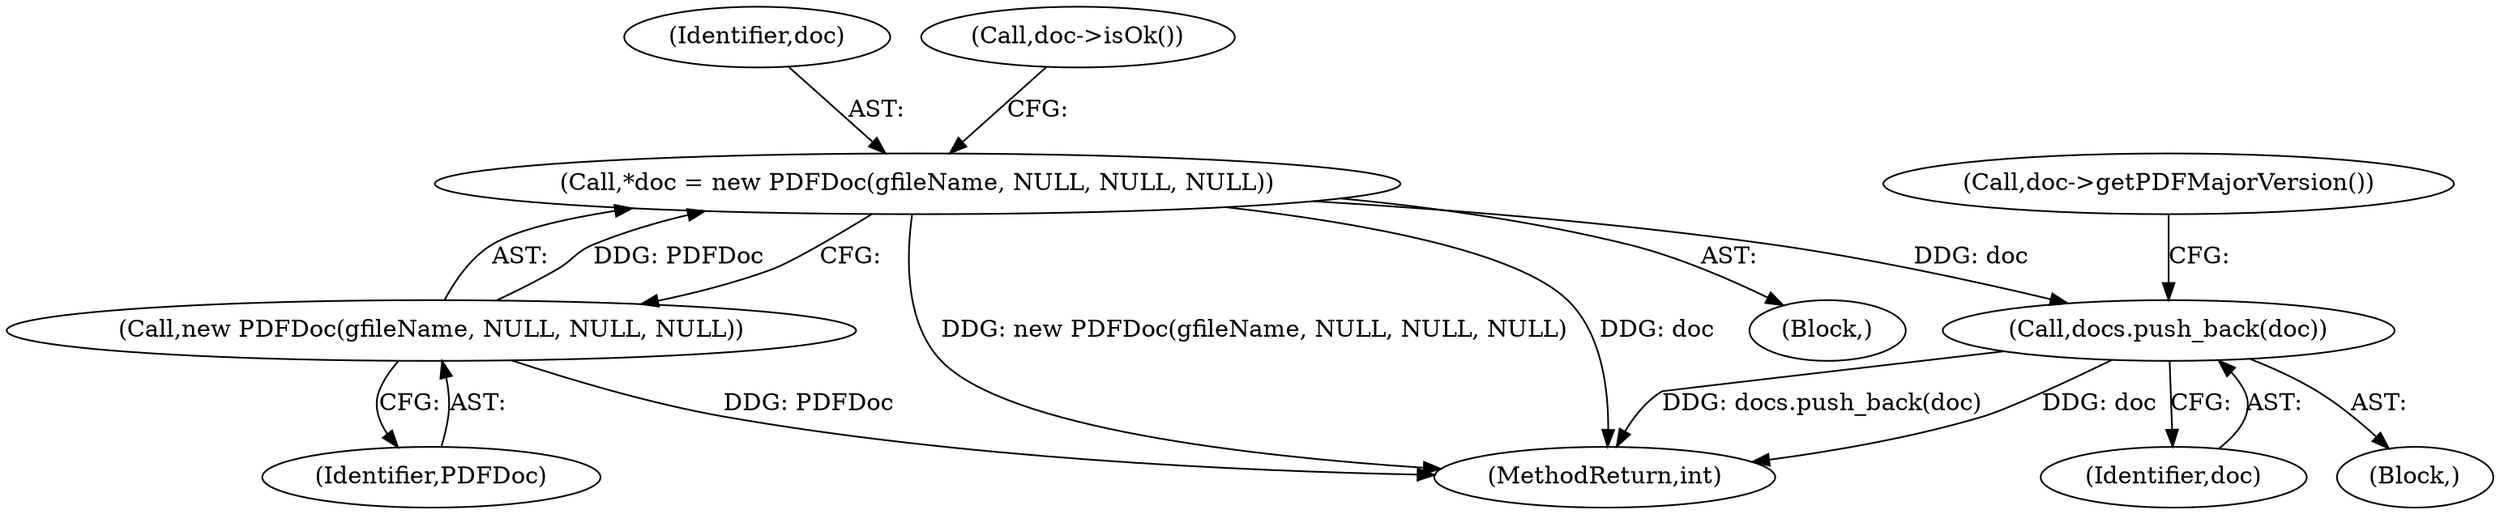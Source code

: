 digraph "0_poppler_5c9b08a875b07853be6c44e43ff5f7f059df666a@pointer" {
"1000217" [label="(Call,*doc = new PDFDoc(gfileName, NULL, NULL, NULL))"];
"1000219" [label="(Call,new PDFDoc(gfileName, NULL, NULL, NULL))"];
"1000227" [label="(Call,docs.push_back(doc))"];
"1000231" [label="(Call,doc->getPDFMajorVersion())"];
"1000219" [label="(Call,new PDFDoc(gfileName, NULL, NULL, NULL))"];
"1000220" [label="(Identifier,PDFDoc)"];
"1000228" [label="(Identifier,doc)"];
"1000226" [label="(Block,)"];
"1000218" [label="(Identifier,doc)"];
"1000227" [label="(Call,docs.push_back(doc))"];
"1000217" [label="(Call,*doc = new PDFDoc(gfileName, NULL, NULL, NULL))"];
"1000223" [label="(Call,doc->isOk())"];
"1000210" [label="(Block,)"];
"1001132" [label="(MethodReturn,int)"];
"1000217" -> "1000210"  [label="AST: "];
"1000217" -> "1000219"  [label="CFG: "];
"1000218" -> "1000217"  [label="AST: "];
"1000219" -> "1000217"  [label="AST: "];
"1000223" -> "1000217"  [label="CFG: "];
"1000217" -> "1001132"  [label="DDG: new PDFDoc(gfileName, NULL, NULL, NULL)"];
"1000217" -> "1001132"  [label="DDG: doc"];
"1000219" -> "1000217"  [label="DDG: PDFDoc"];
"1000217" -> "1000227"  [label="DDG: doc"];
"1000219" -> "1000220"  [label="CFG: "];
"1000220" -> "1000219"  [label="AST: "];
"1000219" -> "1001132"  [label="DDG: PDFDoc"];
"1000227" -> "1000226"  [label="AST: "];
"1000227" -> "1000228"  [label="CFG: "];
"1000228" -> "1000227"  [label="AST: "];
"1000231" -> "1000227"  [label="CFG: "];
"1000227" -> "1001132"  [label="DDG: docs.push_back(doc)"];
"1000227" -> "1001132"  [label="DDG: doc"];
}
